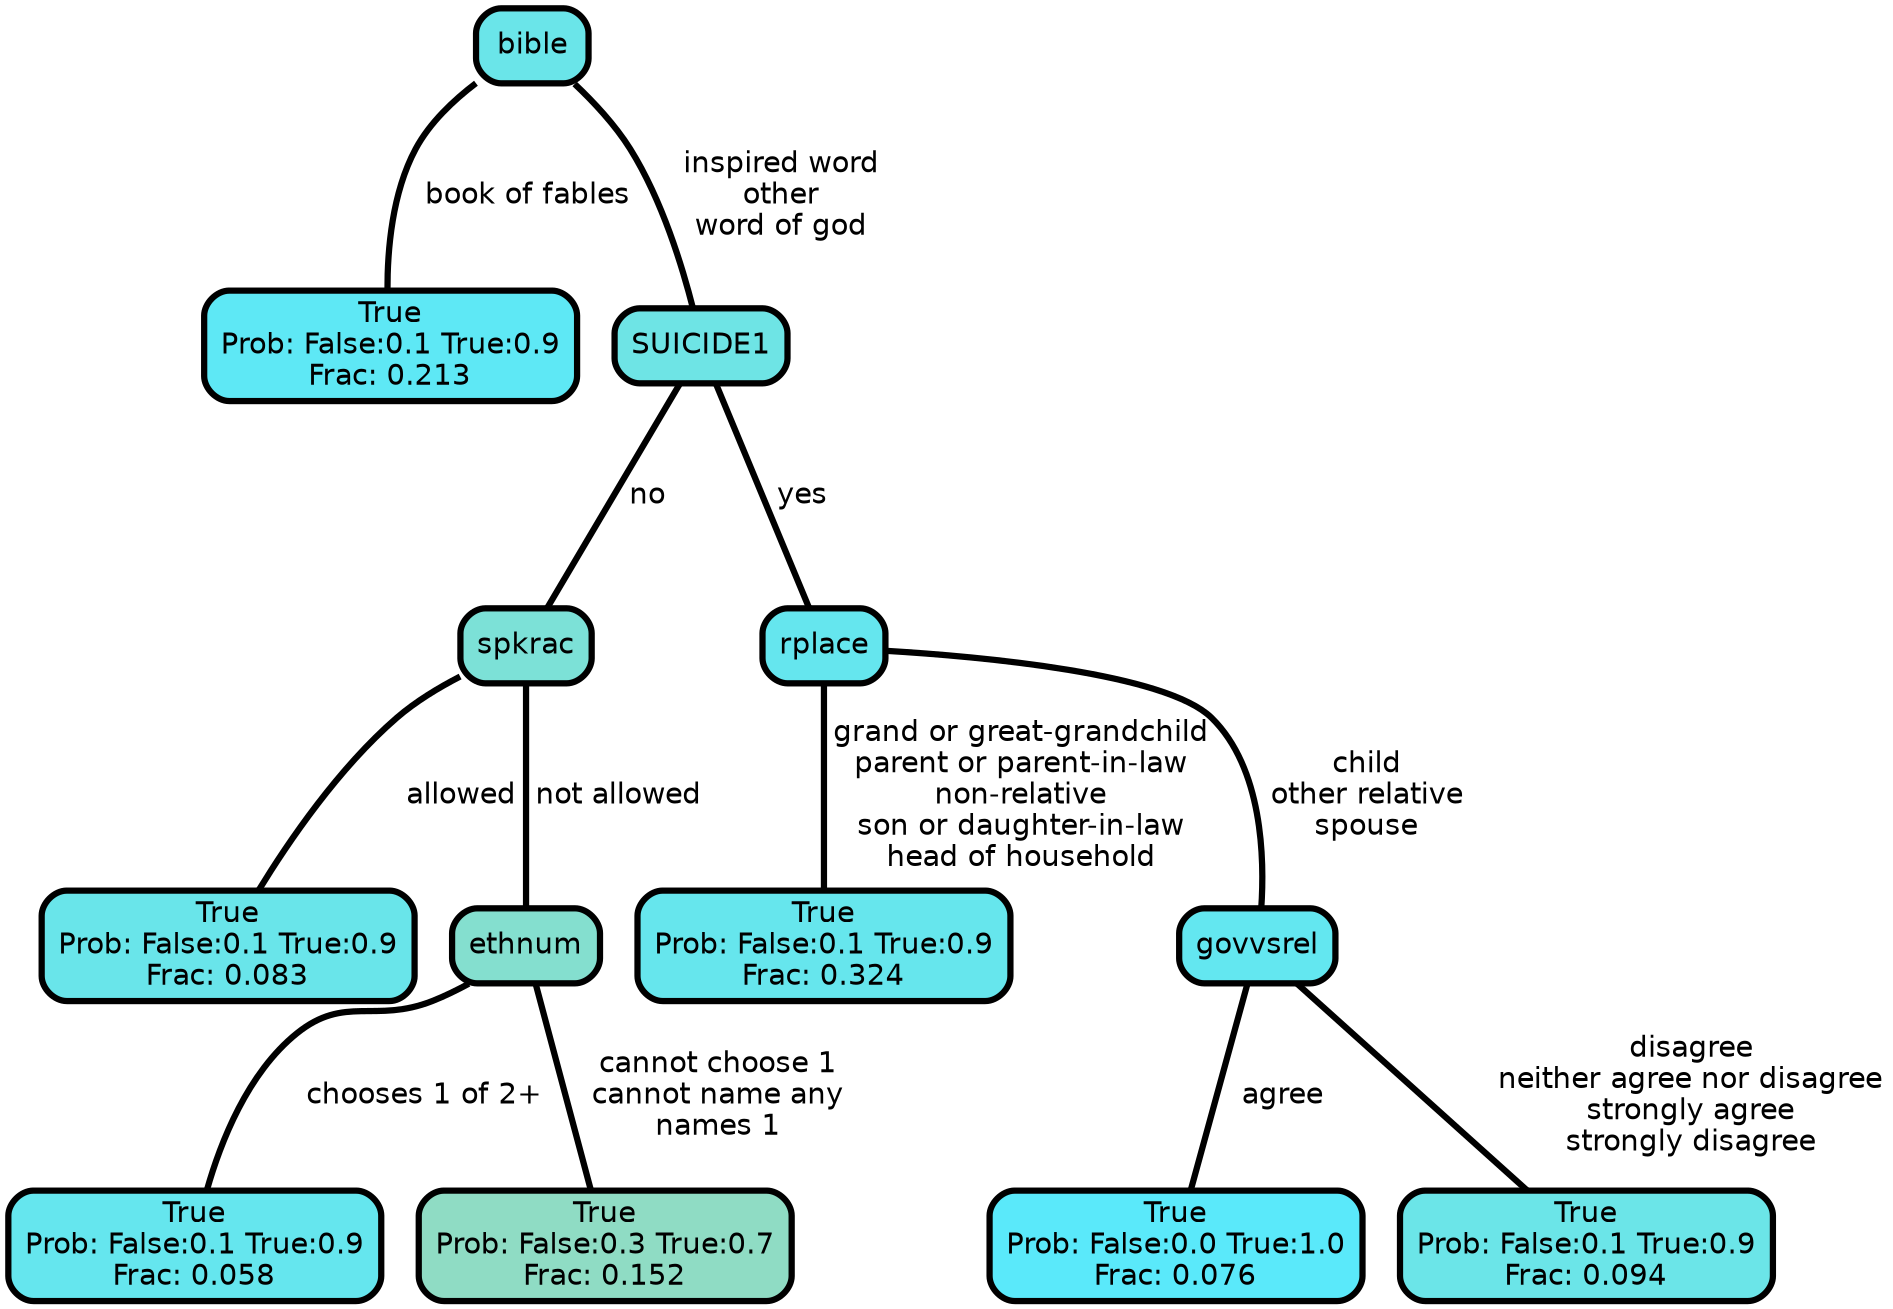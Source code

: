 graph Tree {
node [shape=box, style="filled, rounded",color="black",penwidth="3",fontcolor="black",                 fontname=helvetica] ;
graph [ranksep="0 equally", splines=straight,                 bgcolor=transparent, dpi=200] ;
edge [fontname=helvetica, color=black] ;
0 [label="True
Prob: False:0.1 True:0.9
Frac: 0.213", fillcolor="#5ee8f5"] ;
1 [label="bible", fillcolor="#6ae5e9"] ;
2 [label="True
Prob: False:0.1 True:0.9
Frac: 0.083", fillcolor="#69e5ea"] ;
3 [label="spkrac", fillcolor="#7ce1d7"] ;
4 [label="True
Prob: False:0.1 True:0.9
Frac: 0.058", fillcolor="#65e6ee"] ;
5 [label="ethnum", fillcolor="#84dfcf"] ;
6 [label="True
Prob: False:0.3 True:0.7
Frac: 0.152", fillcolor="#8fdcc4"] ;
7 [label="SUICIDE1", fillcolor="#6ee4e5"] ;
8 [label="True
Prob: False:0.1 True:0.9
Frac: 0.324", fillcolor="#66e6ed"] ;
9 [label="rplace", fillcolor="#65e6ee"] ;
10 [label="True
Prob: False:0.0 True:1.0
Frac: 0.076", fillcolor="#5ae9fa"] ;
11 [label="govvsrel", fillcolor="#63e7f0"] ;
12 [label="True
Prob: False:0.1 True:0.9
Frac: 0.094", fillcolor="#6be5e8"] ;
1 -- 0 [label=" book of fables",penwidth=3] ;
1 -- 7 [label=" inspired word\n other\n word of god",penwidth=3] ;
3 -- 2 [label=" allowed",penwidth=3] ;
3 -- 5 [label=" not allowed",penwidth=3] ;
5 -- 4 [label=" chooses 1 of 2+",penwidth=3] ;
5 -- 6 [label=" cannot choose 1\n cannot name any\n names 1",penwidth=3] ;
7 -- 3 [label=" no",penwidth=3] ;
7 -- 9 [label=" yes",penwidth=3] ;
9 -- 8 [label=" grand or great-grandchild\n parent or parent-in-law\n non-relative\n son or daughter-in-law\n head of household",penwidth=3] ;
9 -- 11 [label=" child\n other relative\n spouse",penwidth=3] ;
11 -- 10 [label=" agree",penwidth=3] ;
11 -- 12 [label=" disagree\n neither agree nor disagree\n strongly agree\n strongly disagree",penwidth=3] ;
{rank = same;}}